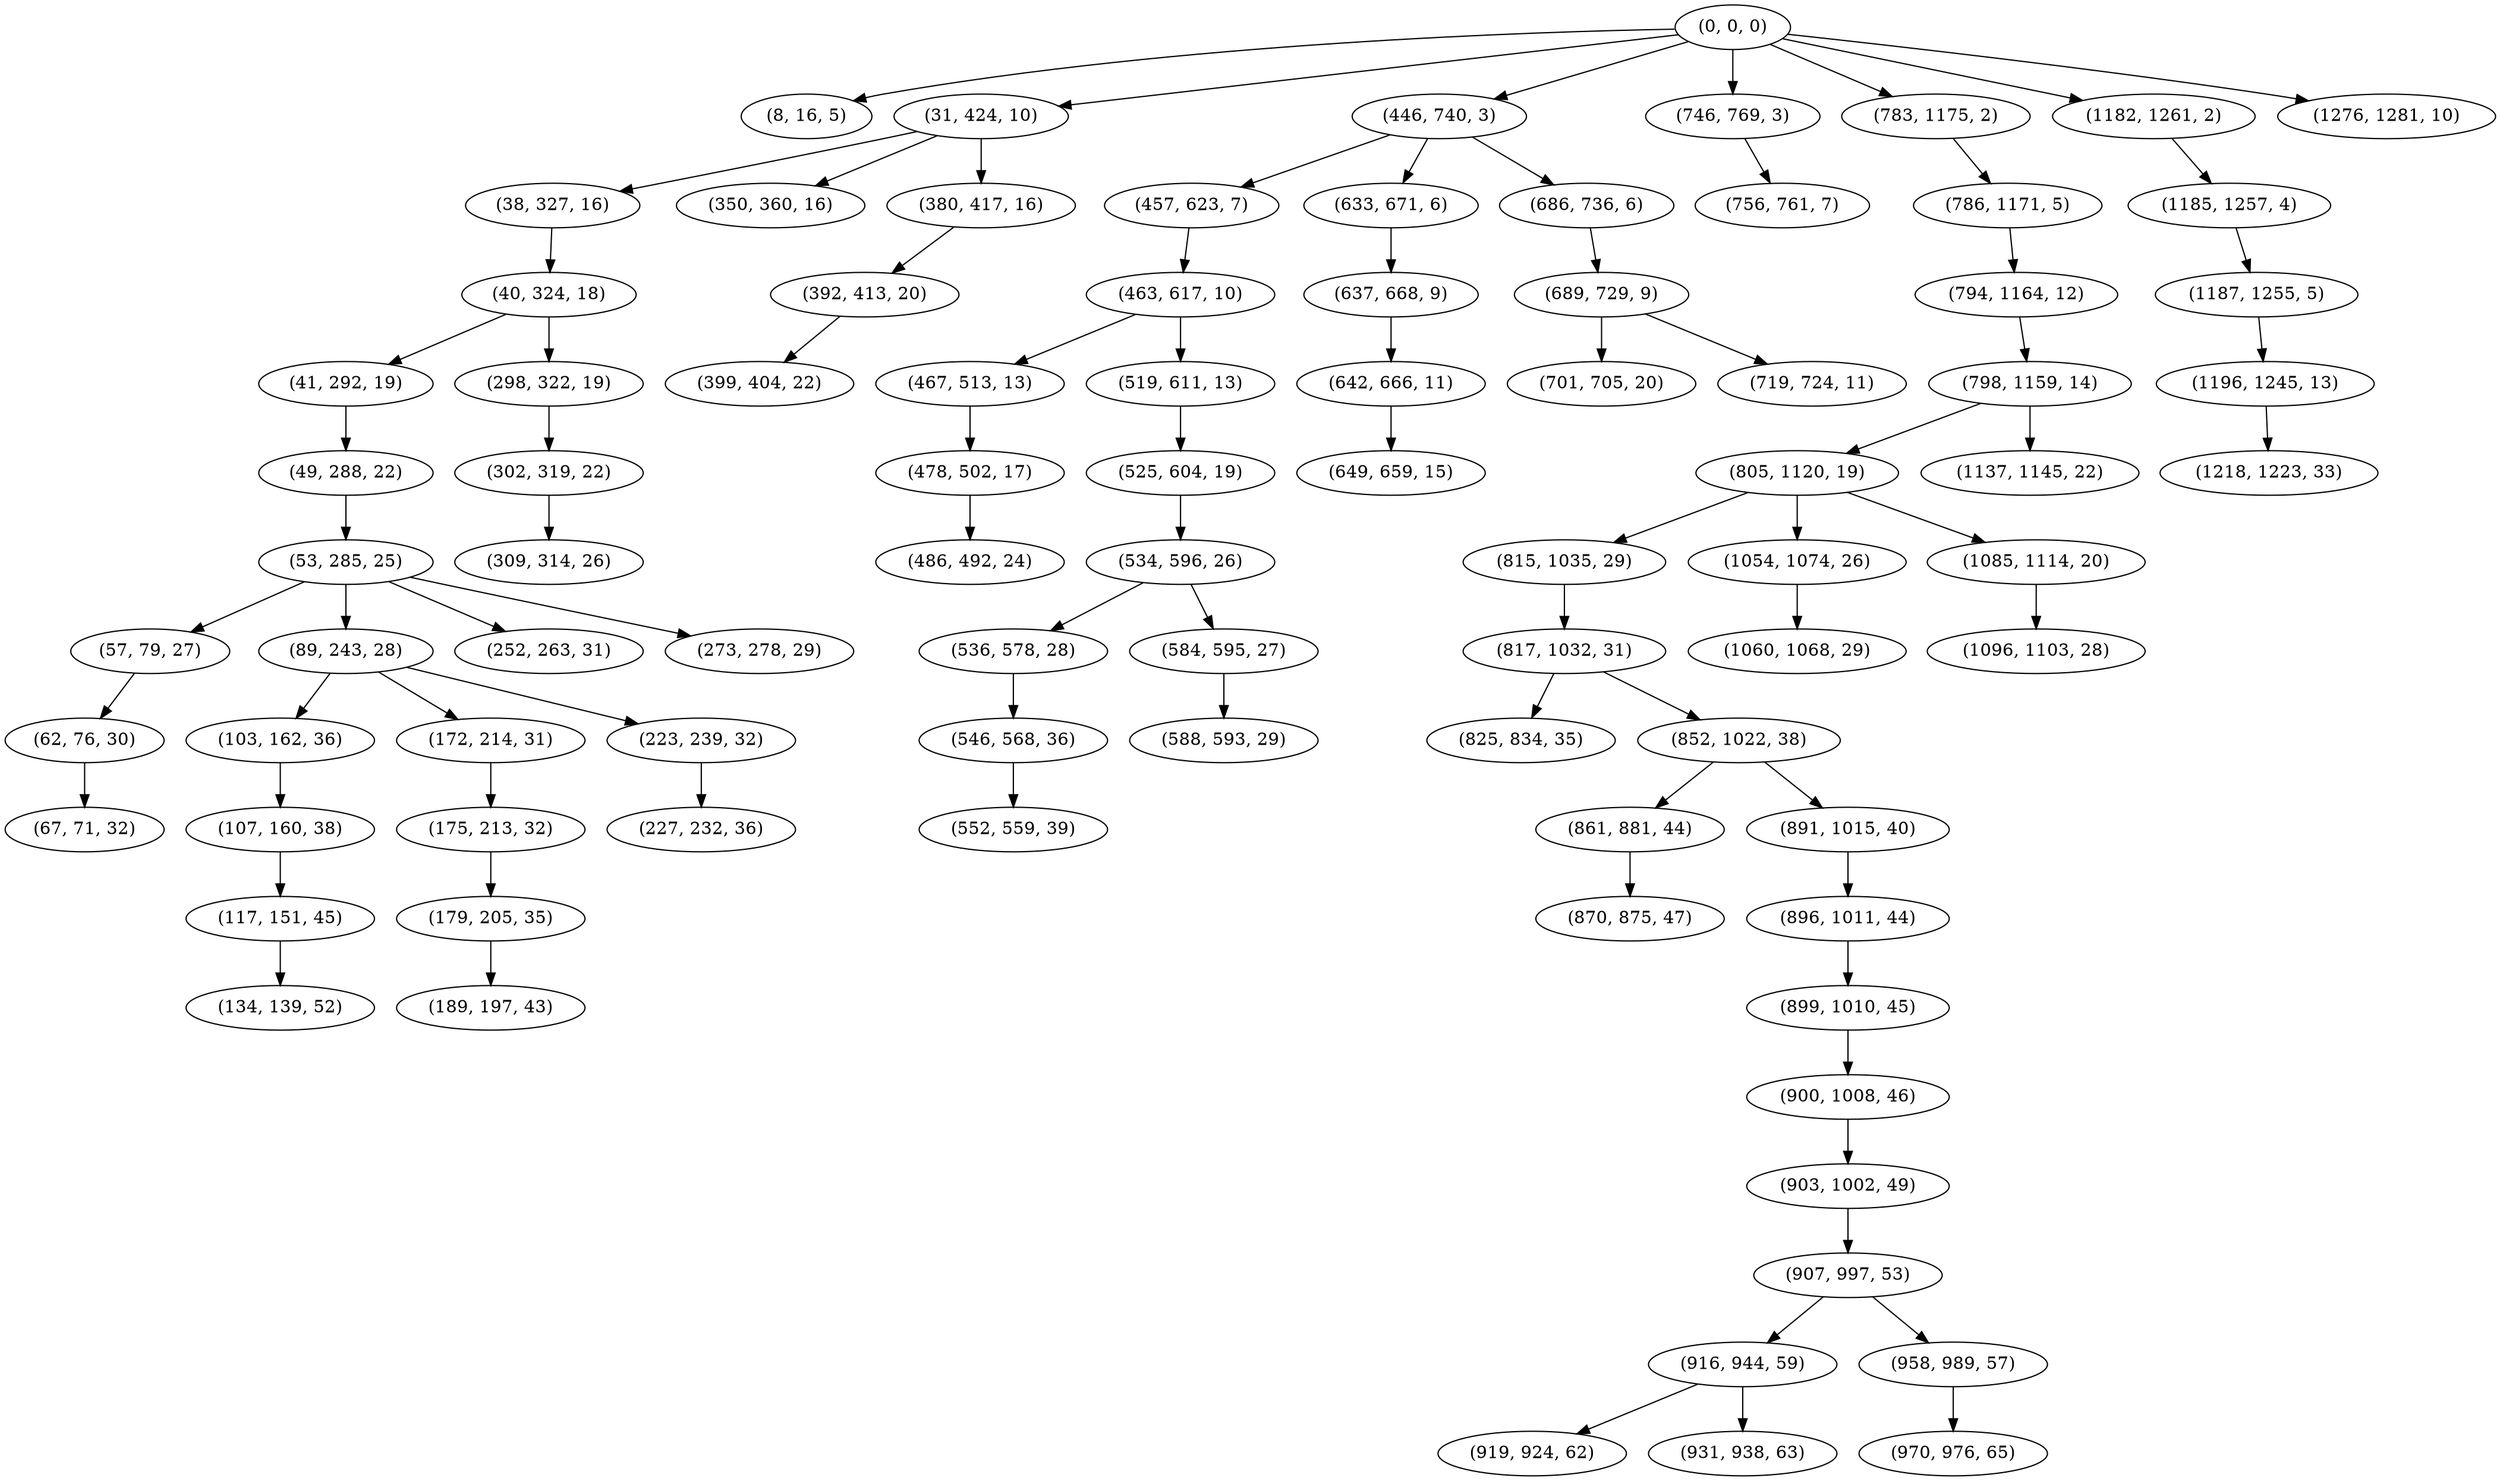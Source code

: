 digraph tree {
    "(0, 0, 0)";
    "(8, 16, 5)";
    "(31, 424, 10)";
    "(38, 327, 16)";
    "(40, 324, 18)";
    "(41, 292, 19)";
    "(49, 288, 22)";
    "(53, 285, 25)";
    "(57, 79, 27)";
    "(62, 76, 30)";
    "(67, 71, 32)";
    "(89, 243, 28)";
    "(103, 162, 36)";
    "(107, 160, 38)";
    "(117, 151, 45)";
    "(134, 139, 52)";
    "(172, 214, 31)";
    "(175, 213, 32)";
    "(179, 205, 35)";
    "(189, 197, 43)";
    "(223, 239, 32)";
    "(227, 232, 36)";
    "(252, 263, 31)";
    "(273, 278, 29)";
    "(298, 322, 19)";
    "(302, 319, 22)";
    "(309, 314, 26)";
    "(350, 360, 16)";
    "(380, 417, 16)";
    "(392, 413, 20)";
    "(399, 404, 22)";
    "(446, 740, 3)";
    "(457, 623, 7)";
    "(463, 617, 10)";
    "(467, 513, 13)";
    "(478, 502, 17)";
    "(486, 492, 24)";
    "(519, 611, 13)";
    "(525, 604, 19)";
    "(534, 596, 26)";
    "(536, 578, 28)";
    "(546, 568, 36)";
    "(552, 559, 39)";
    "(584, 595, 27)";
    "(588, 593, 29)";
    "(633, 671, 6)";
    "(637, 668, 9)";
    "(642, 666, 11)";
    "(649, 659, 15)";
    "(686, 736, 6)";
    "(689, 729, 9)";
    "(701, 705, 20)";
    "(719, 724, 11)";
    "(746, 769, 3)";
    "(756, 761, 7)";
    "(783, 1175, 2)";
    "(786, 1171, 5)";
    "(794, 1164, 12)";
    "(798, 1159, 14)";
    "(805, 1120, 19)";
    "(815, 1035, 29)";
    "(817, 1032, 31)";
    "(825, 834, 35)";
    "(852, 1022, 38)";
    "(861, 881, 44)";
    "(870, 875, 47)";
    "(891, 1015, 40)";
    "(896, 1011, 44)";
    "(899, 1010, 45)";
    "(900, 1008, 46)";
    "(903, 1002, 49)";
    "(907, 997, 53)";
    "(916, 944, 59)";
    "(919, 924, 62)";
    "(931, 938, 63)";
    "(958, 989, 57)";
    "(970, 976, 65)";
    "(1054, 1074, 26)";
    "(1060, 1068, 29)";
    "(1085, 1114, 20)";
    "(1096, 1103, 28)";
    "(1137, 1145, 22)";
    "(1182, 1261, 2)";
    "(1185, 1257, 4)";
    "(1187, 1255, 5)";
    "(1196, 1245, 13)";
    "(1218, 1223, 33)";
    "(1276, 1281, 10)";
    "(0, 0, 0)" -> "(8, 16, 5)";
    "(0, 0, 0)" -> "(31, 424, 10)";
    "(0, 0, 0)" -> "(446, 740, 3)";
    "(0, 0, 0)" -> "(746, 769, 3)";
    "(0, 0, 0)" -> "(783, 1175, 2)";
    "(0, 0, 0)" -> "(1182, 1261, 2)";
    "(0, 0, 0)" -> "(1276, 1281, 10)";
    "(31, 424, 10)" -> "(38, 327, 16)";
    "(31, 424, 10)" -> "(350, 360, 16)";
    "(31, 424, 10)" -> "(380, 417, 16)";
    "(38, 327, 16)" -> "(40, 324, 18)";
    "(40, 324, 18)" -> "(41, 292, 19)";
    "(40, 324, 18)" -> "(298, 322, 19)";
    "(41, 292, 19)" -> "(49, 288, 22)";
    "(49, 288, 22)" -> "(53, 285, 25)";
    "(53, 285, 25)" -> "(57, 79, 27)";
    "(53, 285, 25)" -> "(89, 243, 28)";
    "(53, 285, 25)" -> "(252, 263, 31)";
    "(53, 285, 25)" -> "(273, 278, 29)";
    "(57, 79, 27)" -> "(62, 76, 30)";
    "(62, 76, 30)" -> "(67, 71, 32)";
    "(89, 243, 28)" -> "(103, 162, 36)";
    "(89, 243, 28)" -> "(172, 214, 31)";
    "(89, 243, 28)" -> "(223, 239, 32)";
    "(103, 162, 36)" -> "(107, 160, 38)";
    "(107, 160, 38)" -> "(117, 151, 45)";
    "(117, 151, 45)" -> "(134, 139, 52)";
    "(172, 214, 31)" -> "(175, 213, 32)";
    "(175, 213, 32)" -> "(179, 205, 35)";
    "(179, 205, 35)" -> "(189, 197, 43)";
    "(223, 239, 32)" -> "(227, 232, 36)";
    "(298, 322, 19)" -> "(302, 319, 22)";
    "(302, 319, 22)" -> "(309, 314, 26)";
    "(380, 417, 16)" -> "(392, 413, 20)";
    "(392, 413, 20)" -> "(399, 404, 22)";
    "(446, 740, 3)" -> "(457, 623, 7)";
    "(446, 740, 3)" -> "(633, 671, 6)";
    "(446, 740, 3)" -> "(686, 736, 6)";
    "(457, 623, 7)" -> "(463, 617, 10)";
    "(463, 617, 10)" -> "(467, 513, 13)";
    "(463, 617, 10)" -> "(519, 611, 13)";
    "(467, 513, 13)" -> "(478, 502, 17)";
    "(478, 502, 17)" -> "(486, 492, 24)";
    "(519, 611, 13)" -> "(525, 604, 19)";
    "(525, 604, 19)" -> "(534, 596, 26)";
    "(534, 596, 26)" -> "(536, 578, 28)";
    "(534, 596, 26)" -> "(584, 595, 27)";
    "(536, 578, 28)" -> "(546, 568, 36)";
    "(546, 568, 36)" -> "(552, 559, 39)";
    "(584, 595, 27)" -> "(588, 593, 29)";
    "(633, 671, 6)" -> "(637, 668, 9)";
    "(637, 668, 9)" -> "(642, 666, 11)";
    "(642, 666, 11)" -> "(649, 659, 15)";
    "(686, 736, 6)" -> "(689, 729, 9)";
    "(689, 729, 9)" -> "(701, 705, 20)";
    "(689, 729, 9)" -> "(719, 724, 11)";
    "(746, 769, 3)" -> "(756, 761, 7)";
    "(783, 1175, 2)" -> "(786, 1171, 5)";
    "(786, 1171, 5)" -> "(794, 1164, 12)";
    "(794, 1164, 12)" -> "(798, 1159, 14)";
    "(798, 1159, 14)" -> "(805, 1120, 19)";
    "(798, 1159, 14)" -> "(1137, 1145, 22)";
    "(805, 1120, 19)" -> "(815, 1035, 29)";
    "(805, 1120, 19)" -> "(1054, 1074, 26)";
    "(805, 1120, 19)" -> "(1085, 1114, 20)";
    "(815, 1035, 29)" -> "(817, 1032, 31)";
    "(817, 1032, 31)" -> "(825, 834, 35)";
    "(817, 1032, 31)" -> "(852, 1022, 38)";
    "(852, 1022, 38)" -> "(861, 881, 44)";
    "(852, 1022, 38)" -> "(891, 1015, 40)";
    "(861, 881, 44)" -> "(870, 875, 47)";
    "(891, 1015, 40)" -> "(896, 1011, 44)";
    "(896, 1011, 44)" -> "(899, 1010, 45)";
    "(899, 1010, 45)" -> "(900, 1008, 46)";
    "(900, 1008, 46)" -> "(903, 1002, 49)";
    "(903, 1002, 49)" -> "(907, 997, 53)";
    "(907, 997, 53)" -> "(916, 944, 59)";
    "(907, 997, 53)" -> "(958, 989, 57)";
    "(916, 944, 59)" -> "(919, 924, 62)";
    "(916, 944, 59)" -> "(931, 938, 63)";
    "(958, 989, 57)" -> "(970, 976, 65)";
    "(1054, 1074, 26)" -> "(1060, 1068, 29)";
    "(1085, 1114, 20)" -> "(1096, 1103, 28)";
    "(1182, 1261, 2)" -> "(1185, 1257, 4)";
    "(1185, 1257, 4)" -> "(1187, 1255, 5)";
    "(1187, 1255, 5)" -> "(1196, 1245, 13)";
    "(1196, 1245, 13)" -> "(1218, 1223, 33)";
}
